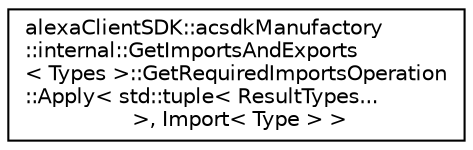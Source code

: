 digraph "Graphical Class Hierarchy"
{
  edge [fontname="Helvetica",fontsize="10",labelfontname="Helvetica",labelfontsize="10"];
  node [fontname="Helvetica",fontsize="10",shape=record];
  rankdir="LR";
  Node0 [label="alexaClientSDK::acsdkManufactory\l::internal::GetImportsAndExports\l\< Types \>::GetRequiredImportsOperation\l::Apply\< std::tuple\< ResultTypes...\l \>, Import\< Type \> \>",height=0.2,width=0.4,color="black", fillcolor="white", style="filled",URL="$structalexa_client_s_d_k_1_1acsdk_manufactory_1_1internal_1_1_get_imports_and_exports_1_1_get_re7a64155bfb76f23b8ec7693b3eb47406.html"];
}

